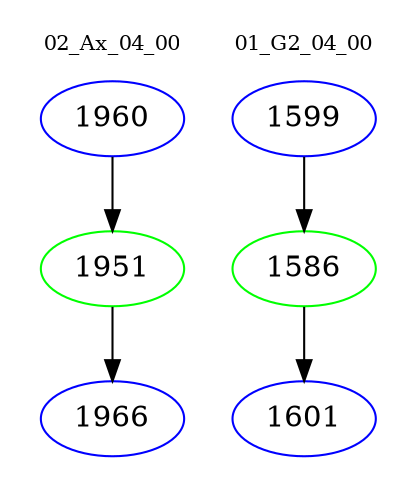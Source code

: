 digraph{
subgraph cluster_0 {
color = white
label = "02_Ax_04_00";
fontsize=10;
T0_1960 [label="1960", color="blue"]
T0_1960 -> T0_1951 [color="black"]
T0_1951 [label="1951", color="green"]
T0_1951 -> T0_1966 [color="black"]
T0_1966 [label="1966", color="blue"]
}
subgraph cluster_1 {
color = white
label = "01_G2_04_00";
fontsize=10;
T1_1599 [label="1599", color="blue"]
T1_1599 -> T1_1586 [color="black"]
T1_1586 [label="1586", color="green"]
T1_1586 -> T1_1601 [color="black"]
T1_1601 [label="1601", color="blue"]
}
}
